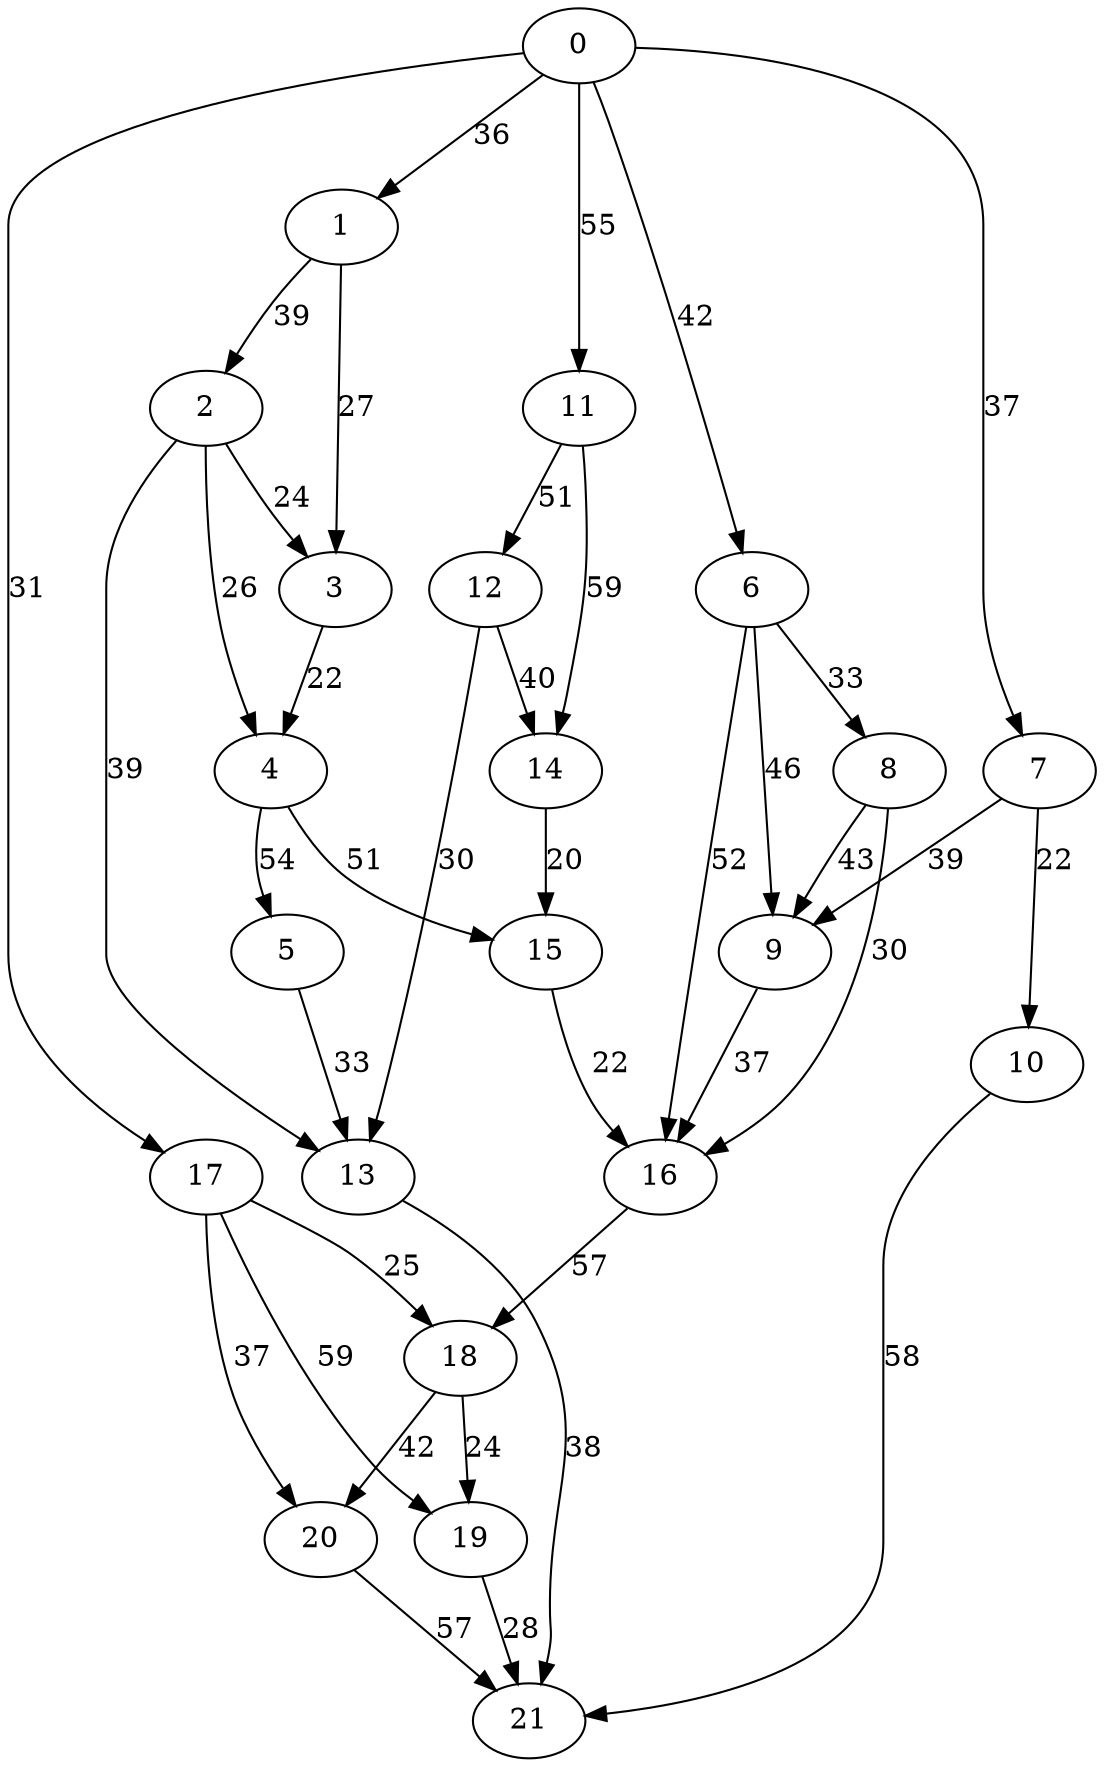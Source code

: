 digraph t20p2r5_16 {
0 -> 1 [ label = 36 ];
0 -> 6 [ label = 42 ];
0 -> 7 [ label = 37 ];
0 -> 11 [ label = 55 ];
0 -> 17 [ label = 31 ];
1 -> 2 [ label = 39 ];
1 -> 3 [ label = 27 ];
2 -> 3 [ label = 24 ];
2 -> 4 [ label = 26 ];
2 -> 13 [ label = 39 ];
3 -> 4 [ label = 22 ];
4 -> 5 [ label = 54 ];
4 -> 15 [ label = 51 ];
5 -> 13 [ label = 33 ];
6 -> 8 [ label = 33 ];
6 -> 9 [ label = 46 ];
6 -> 16 [ label = 52 ];
7 -> 9 [ label = 39 ];
7 -> 10 [ label = 22 ];
8 -> 9 [ label = 43 ];
8 -> 16 [ label = 30 ];
9 -> 16 [ label = 37 ];
10 -> 21 [ label = 58 ];
11 -> 12 [ label = 51 ];
11 -> 14 [ label = 59 ];
12 -> 13 [ label = 30 ];
12 -> 14 [ label = 40 ];
13 -> 21 [ label = 38 ];
14 -> 15 [ label = 20 ];
15 -> 16 [ label = 22 ];
16 -> 18 [ label = 57 ];
17 -> 18 [ label = 25 ];
17 -> 19 [ label = 59 ];
17 -> 20 [ label = 37 ];
18 -> 19 [ label = 24 ];
18 -> 20 [ label = 42 ];
19 -> 21 [ label = 28 ];
20 -> 21 [ label = 57 ];
 }

